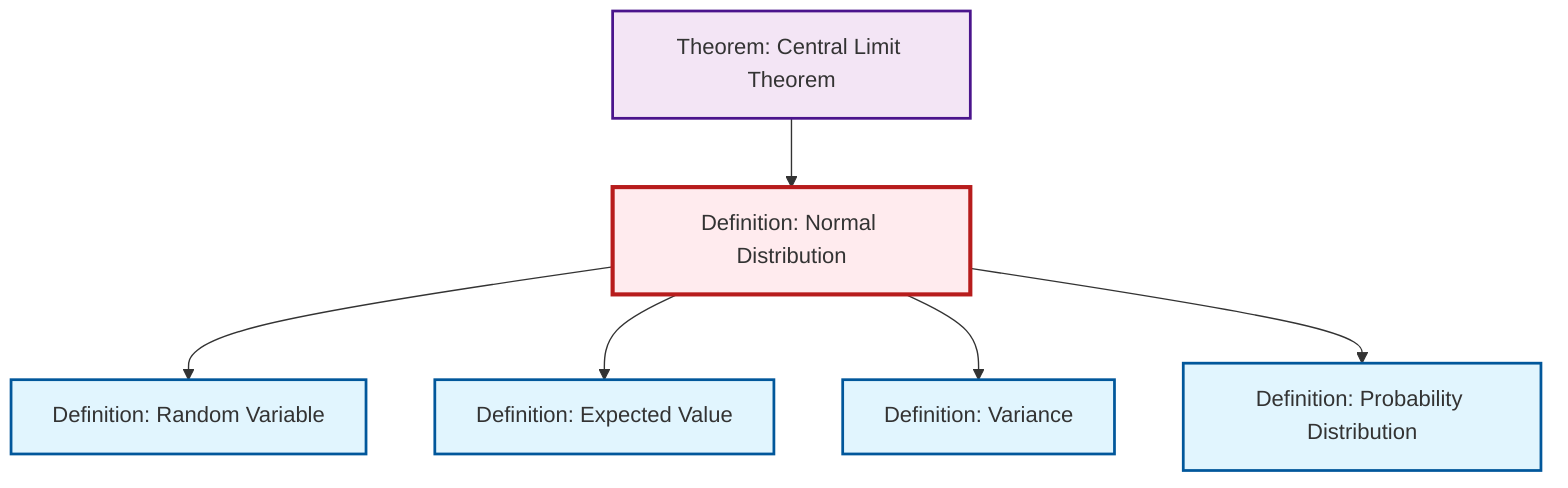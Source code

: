graph TD
    classDef definition fill:#e1f5fe,stroke:#01579b,stroke-width:2px
    classDef theorem fill:#f3e5f5,stroke:#4a148c,stroke-width:2px
    classDef axiom fill:#fff3e0,stroke:#e65100,stroke-width:2px
    classDef example fill:#e8f5e9,stroke:#1b5e20,stroke-width:2px
    classDef current fill:#ffebee,stroke:#b71c1c,stroke-width:3px
    def-normal-distribution["Definition: Normal Distribution"]:::definition
    thm-central-limit["Theorem: Central Limit Theorem"]:::theorem
    def-probability-distribution["Definition: Probability Distribution"]:::definition
    def-random-variable["Definition: Random Variable"]:::definition
    def-variance["Definition: Variance"]:::definition
    def-expectation["Definition: Expected Value"]:::definition
    thm-central-limit --> def-normal-distribution
    def-normal-distribution --> def-random-variable
    def-normal-distribution --> def-expectation
    def-normal-distribution --> def-variance
    def-normal-distribution --> def-probability-distribution
    class def-normal-distribution current